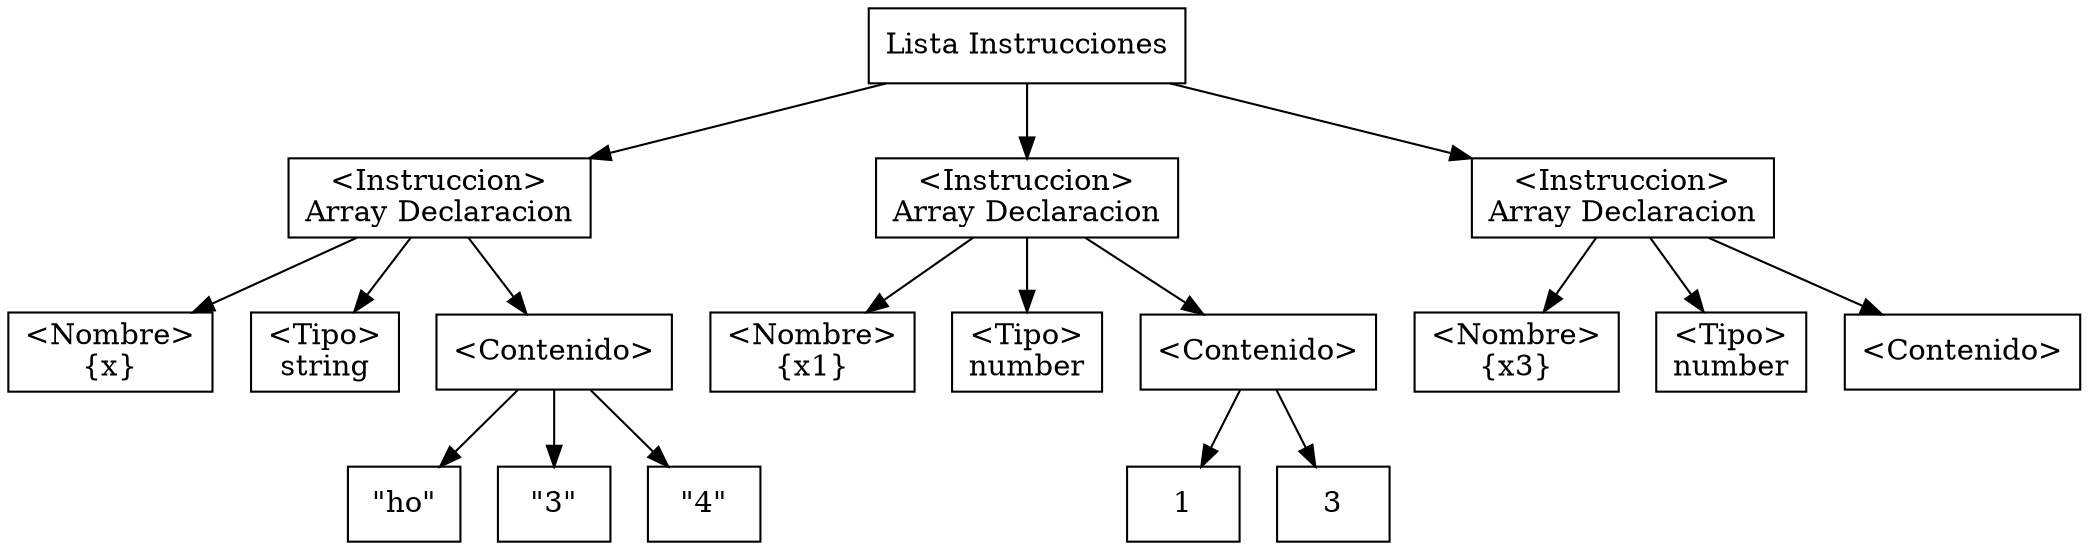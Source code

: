 digraph G {
node[shape=box];
        node_1_1_[label="Lista Instrucciones"];        
        node_1_1_->node_2_5_;
        node_2_5_[label="\<Instruccion\>\nArray Declaracion"];
        node_2_5_1[label="\<Nombre\>\n{x}"];
        node_2_5_2[label="\<Tipo\>\nstring"];
        node_2_5_3[label="\<Contenido\>"];
        node_2_5_->node_2_5_1;
        node_2_5_->node_2_5_2;
        node_2_5_->node_2_5_3;
        
            node_2_5_3->
        node_2_25_;
        node_2_25_[label="\"ho\""];
            
            node_2_5_3->
        node_2_29_;
        node_2_29_[label="\"3\""];
            
            node_2_5_3->
        node_2_33_;
        node_2_33_[label="\"4\""];
            node_1_1_->node_3_5_;
        node_3_5_[label="\<Instruccion\>\nArray Declaracion"];
        node_3_5_1[label="\<Nombre\>\n{x1}"];
        node_3_5_2[label="\<Tipo\>\nnumber"];
        node_3_5_3[label="\<Contenido\>"];
        node_3_5_->node_3_5_1;
        node_3_5_->node_3_5_2;
        node_3_5_->node_3_5_3;
        
            node_3_5_3->
        node_3_22_;
        node_3_22_[label="1"];
            
            node_3_5_3->
        node_3_24_;
        node_3_24_[label="3"];
            node_1_1_->node_4_5_;
        node_4_5_[label="\<Instruccion\>\nArray Declaracion"];
        node_4_5_1[label="\<Nombre\>\n{x3}"];
        node_4_5_2[label="\<Tipo\>\nnumber"];
        node_4_5_3[label="\<Contenido\>"];
        node_4_5_->node_4_5_1;
        node_4_5_->node_4_5_2;
        node_4_5_->node_4_5_3;
        
}